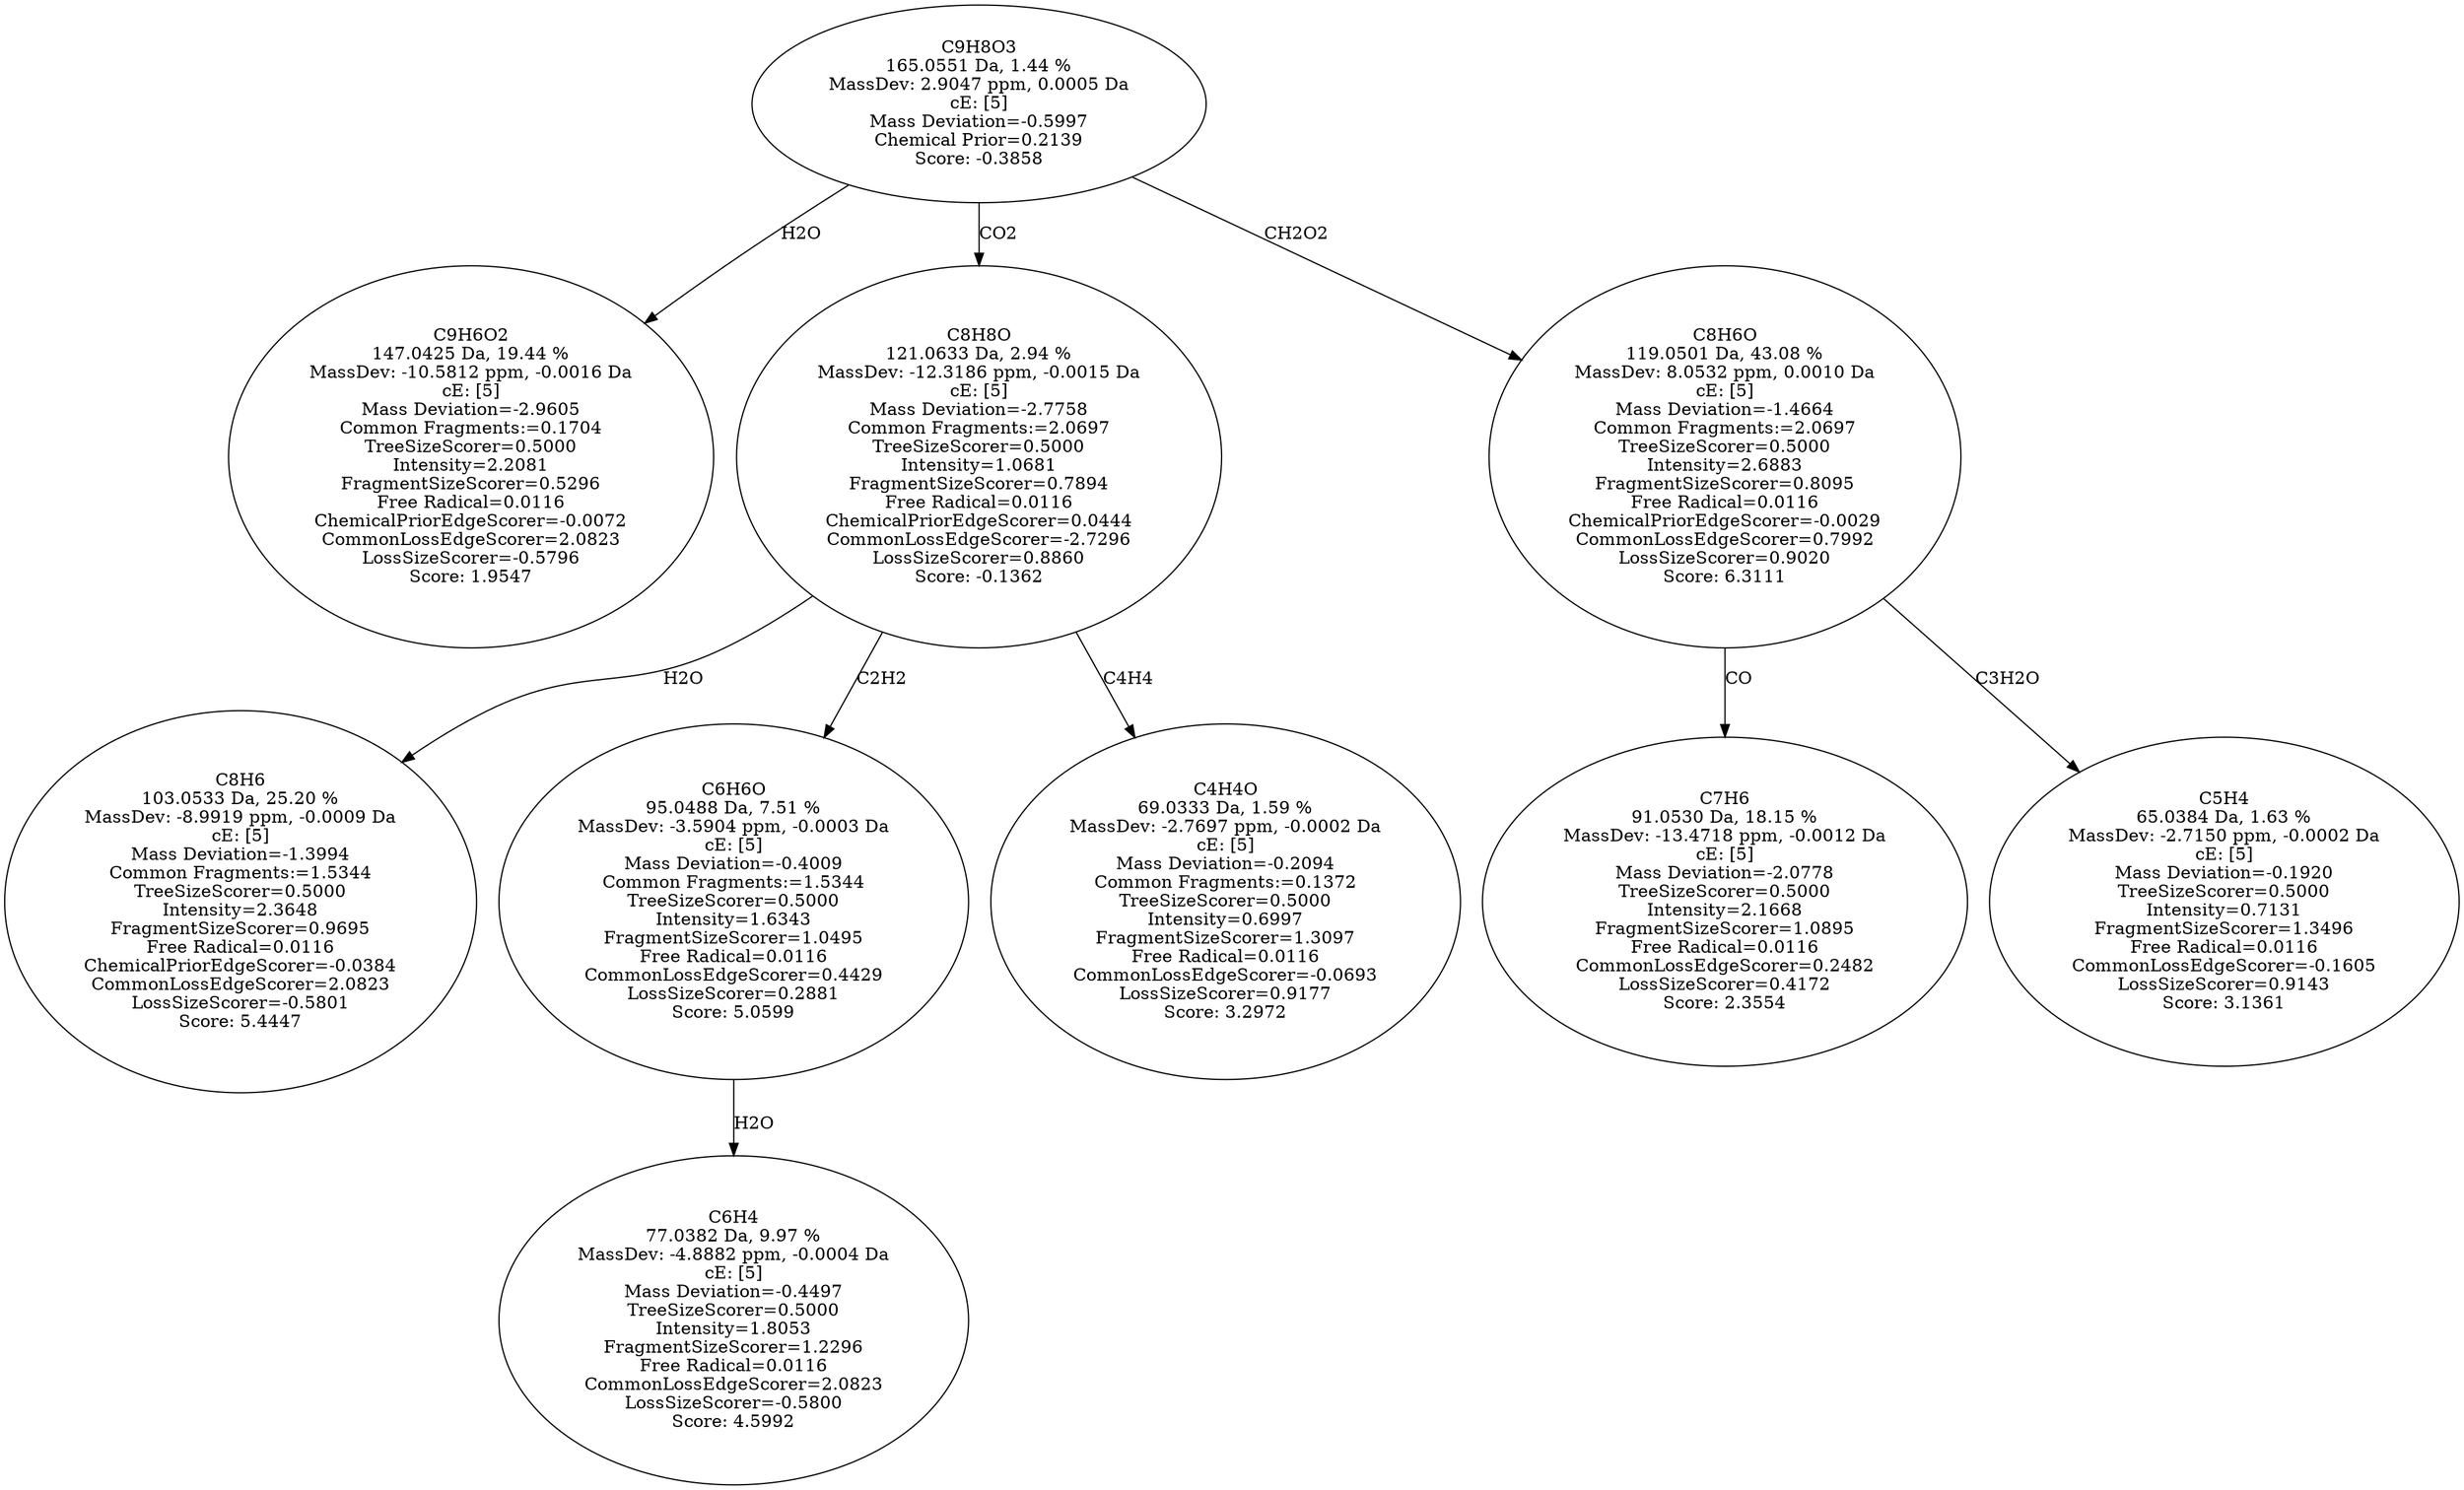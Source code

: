 strict digraph {
v1 [label="C9H6O2\n147.0425 Da, 19.44 %\nMassDev: -10.5812 ppm, -0.0016 Da\ncE: [5]\nMass Deviation=-2.9605\nCommon Fragments:=0.1704\nTreeSizeScorer=0.5000\nIntensity=2.2081\nFragmentSizeScorer=0.5296\nFree Radical=0.0116\nChemicalPriorEdgeScorer=-0.0072\nCommonLossEdgeScorer=2.0823\nLossSizeScorer=-0.5796\nScore: 1.9547"];
v2 [label="C8H6\n103.0533 Da, 25.20 %\nMassDev: -8.9919 ppm, -0.0009 Da\ncE: [5]\nMass Deviation=-1.3994\nCommon Fragments:=1.5344\nTreeSizeScorer=0.5000\nIntensity=2.3648\nFragmentSizeScorer=0.9695\nFree Radical=0.0116\nChemicalPriorEdgeScorer=-0.0384\nCommonLossEdgeScorer=2.0823\nLossSizeScorer=-0.5801\nScore: 5.4447"];
v3 [label="C6H4\n77.0382 Da, 9.97 %\nMassDev: -4.8882 ppm, -0.0004 Da\ncE: [5]\nMass Deviation=-0.4497\nTreeSizeScorer=0.5000\nIntensity=1.8053\nFragmentSizeScorer=1.2296\nFree Radical=0.0116\nCommonLossEdgeScorer=2.0823\nLossSizeScorer=-0.5800\nScore: 4.5992"];
v4 [label="C6H6O\n95.0488 Da, 7.51 %\nMassDev: -3.5904 ppm, -0.0003 Da\ncE: [5]\nMass Deviation=-0.4009\nCommon Fragments:=1.5344\nTreeSizeScorer=0.5000\nIntensity=1.6343\nFragmentSizeScorer=1.0495\nFree Radical=0.0116\nCommonLossEdgeScorer=0.4429\nLossSizeScorer=0.2881\nScore: 5.0599"];
v5 [label="C4H4O\n69.0333 Da, 1.59 %\nMassDev: -2.7697 ppm, -0.0002 Da\ncE: [5]\nMass Deviation=-0.2094\nCommon Fragments:=0.1372\nTreeSizeScorer=0.5000\nIntensity=0.6997\nFragmentSizeScorer=1.3097\nFree Radical=0.0116\nCommonLossEdgeScorer=-0.0693\nLossSizeScorer=0.9177\nScore: 3.2972"];
v6 [label="C8H8O\n121.0633 Da, 2.94 %\nMassDev: -12.3186 ppm, -0.0015 Da\ncE: [5]\nMass Deviation=-2.7758\nCommon Fragments:=2.0697\nTreeSizeScorer=0.5000\nIntensity=1.0681\nFragmentSizeScorer=0.7894\nFree Radical=0.0116\nChemicalPriorEdgeScorer=0.0444\nCommonLossEdgeScorer=-2.7296\nLossSizeScorer=0.8860\nScore: -0.1362"];
v7 [label="C7H6\n91.0530 Da, 18.15 %\nMassDev: -13.4718 ppm, -0.0012 Da\ncE: [5]\nMass Deviation=-2.0778\nTreeSizeScorer=0.5000\nIntensity=2.1668\nFragmentSizeScorer=1.0895\nFree Radical=0.0116\nCommonLossEdgeScorer=0.2482\nLossSizeScorer=0.4172\nScore: 2.3554"];
v8 [label="C5H4\n65.0384 Da, 1.63 %\nMassDev: -2.7150 ppm, -0.0002 Da\ncE: [5]\nMass Deviation=-0.1920\nTreeSizeScorer=0.5000\nIntensity=0.7131\nFragmentSizeScorer=1.3496\nFree Radical=0.0116\nCommonLossEdgeScorer=-0.1605\nLossSizeScorer=0.9143\nScore: 3.1361"];
v9 [label="C8H6O\n119.0501 Da, 43.08 %\nMassDev: 8.0532 ppm, 0.0010 Da\ncE: [5]\nMass Deviation=-1.4664\nCommon Fragments:=2.0697\nTreeSizeScorer=0.5000\nIntensity=2.6883\nFragmentSizeScorer=0.8095\nFree Radical=0.0116\nChemicalPriorEdgeScorer=-0.0029\nCommonLossEdgeScorer=0.7992\nLossSizeScorer=0.9020\nScore: 6.3111"];
v10 [label="C9H8O3\n165.0551 Da, 1.44 %\nMassDev: 2.9047 ppm, 0.0005 Da\ncE: [5]\nMass Deviation=-0.5997\nChemical Prior=0.2139\nScore: -0.3858"];
v10 -> v1 [label="H2O"];
v6 -> v2 [label="H2O"];
v4 -> v3 [label="H2O"];
v6 -> v4 [label="C2H2"];
v6 -> v5 [label="C4H4"];
v10 -> v6 [label="CO2"];
v9 -> v7 [label="CO"];
v9 -> v8 [label="C3H2O"];
v10 -> v9 [label="CH2O2"];
}